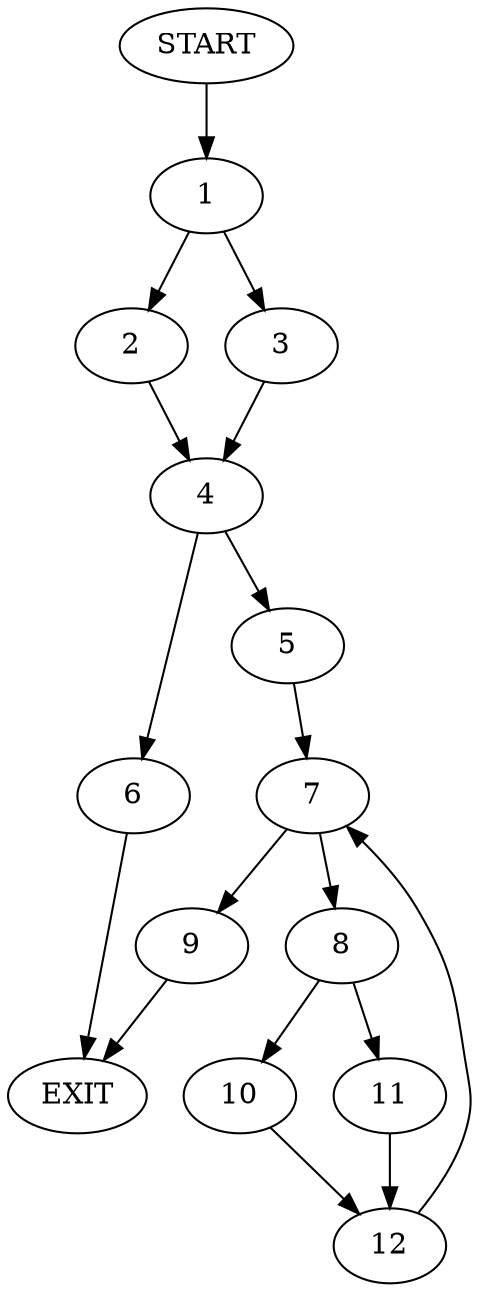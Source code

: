 digraph {
0 [label="START"]
13 [label="EXIT"]
0 -> 1
1 -> 2
1 -> 3
2 -> 4
3 -> 4
4 -> 5
4 -> 6
5 -> 7
6 -> 13
7 -> 8
7 -> 9
9 -> 13
8 -> 10
8 -> 11
10 -> 12
11 -> 12
12 -> 7
}
